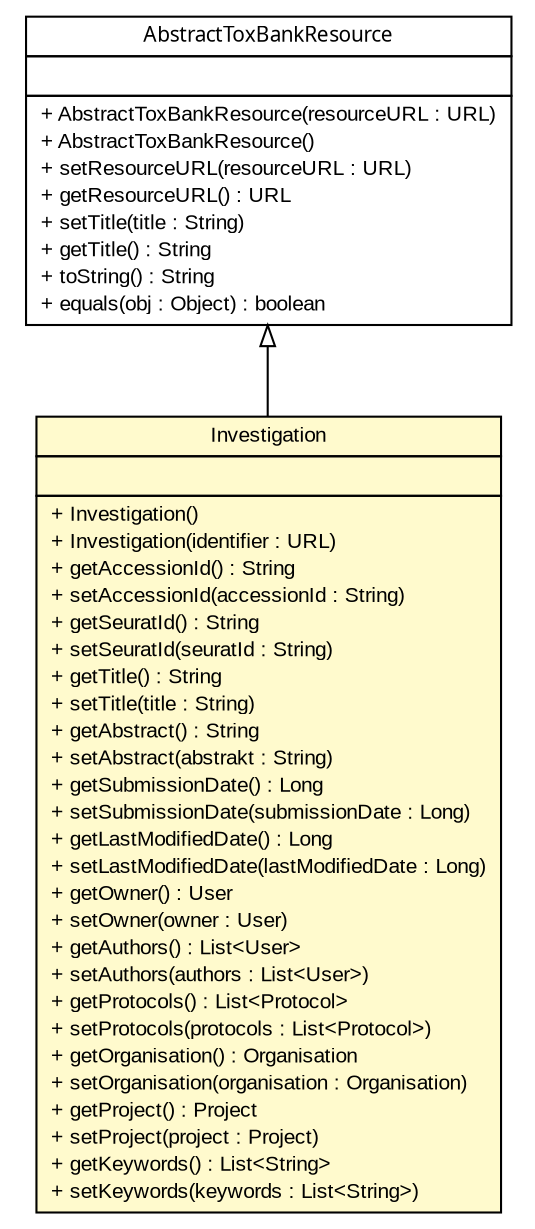 #!/usr/local/bin/dot
#
# Class diagram 
# Generated by UmlGraph version 4.6 (http://www.spinellis.gr/sw/umlgraph)
#

digraph G {
	edge [fontname="arial",fontsize=10,labelfontname="arial",labelfontsize=10];
	node [fontname="arial",fontsize=10,shape=plaintext];
	// net.toxbank.client.resource.Investigation
	c1520 [label=<<table border="0" cellborder="1" cellspacing="0" cellpadding="2" port="p" bgcolor="lemonChiffon" href="./Investigation.html">
		<tr><td><table border="0" cellspacing="0" cellpadding="1">
			<tr><td> Investigation </td></tr>
		</table></td></tr>
		<tr><td><table border="0" cellspacing="0" cellpadding="1">
			<tr><td align="left">  </td></tr>
		</table></td></tr>
		<tr><td><table border="0" cellspacing="0" cellpadding="1">
			<tr><td align="left"> + Investigation() </td></tr>
			<tr><td align="left"> + Investigation(identifier : URL) </td></tr>
			<tr><td align="left"> + getAccessionId() : String </td></tr>
			<tr><td align="left"> + setAccessionId(accessionId : String) </td></tr>
			<tr><td align="left"> + getSeuratId() : String </td></tr>
			<tr><td align="left"> + setSeuratId(seuratId : String) </td></tr>
			<tr><td align="left"> + getTitle() : String </td></tr>
			<tr><td align="left"> + setTitle(title : String) </td></tr>
			<tr><td align="left"> + getAbstract() : String </td></tr>
			<tr><td align="left"> + setAbstract(abstrakt : String) </td></tr>
			<tr><td align="left"> + getSubmissionDate() : Long </td></tr>
			<tr><td align="left"> + setSubmissionDate(submissionDate : Long) </td></tr>
			<tr><td align="left"> + getLastModifiedDate() : Long </td></tr>
			<tr><td align="left"> + setLastModifiedDate(lastModifiedDate : Long) </td></tr>
			<tr><td align="left"> + getOwner() : User </td></tr>
			<tr><td align="left"> + setOwner(owner : User) </td></tr>
			<tr><td align="left"> + getAuthors() : List&lt;User&gt; </td></tr>
			<tr><td align="left"> + setAuthors(authors : List&lt;User&gt;) </td></tr>
			<tr><td align="left"> + getProtocols() : List&lt;Protocol&gt; </td></tr>
			<tr><td align="left"> + setProtocols(protocols : List&lt;Protocol&gt;) </td></tr>
			<tr><td align="left"> + getOrganisation() : Organisation </td></tr>
			<tr><td align="left"> + setOrganisation(organisation : Organisation) </td></tr>
			<tr><td align="left"> + getProject() : Project </td></tr>
			<tr><td align="left"> + setProject(project : Project) </td></tr>
			<tr><td align="left"> + getKeywords() : List&lt;String&gt; </td></tr>
			<tr><td align="left"> + setKeywords(keywords : List&lt;String&gt;) </td></tr>
		</table></td></tr>
		</table>>, fontname="arial", fontcolor="black", fontsize=10.0];
	// net.toxbank.client.resource.AbstractToxBankResource
	c1527 [label=<<table border="0" cellborder="1" cellspacing="0" cellpadding="2" port="p" href="./AbstractToxBankResource.html">
		<tr><td><table border="0" cellspacing="0" cellpadding="1">
			<tr><td><font face="ariali"> AbstractToxBankResource </font></td></tr>
		</table></td></tr>
		<tr><td><table border="0" cellspacing="0" cellpadding="1">
			<tr><td align="left">  </td></tr>
		</table></td></tr>
		<tr><td><table border="0" cellspacing="0" cellpadding="1">
			<tr><td align="left"> + AbstractToxBankResource(resourceURL : URL) </td></tr>
			<tr><td align="left"> + AbstractToxBankResource() </td></tr>
			<tr><td align="left"> + setResourceURL(resourceURL : URL) </td></tr>
			<tr><td align="left"> + getResourceURL() : URL </td></tr>
			<tr><td align="left"> + setTitle(title : String) </td></tr>
			<tr><td align="left"> + getTitle() : String </td></tr>
			<tr><td align="left"> + toString() : String </td></tr>
			<tr><td align="left"> + equals(obj : Object) : boolean </td></tr>
		</table></td></tr>
		</table>>, fontname="arial", fontcolor="black", fontsize=10.0];
	//net.toxbank.client.resource.Investigation extends net.toxbank.client.resource.AbstractToxBankResource
	c1527:p -> c1520:p [dir=back,arrowtail=empty];
}

